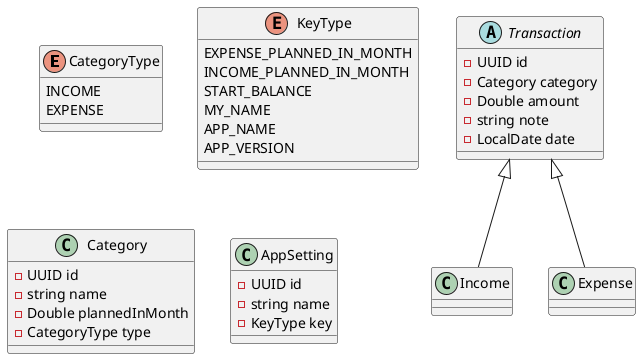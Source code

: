 @startuml Diagramme de classe Smart Money

'https://plantuml.com/class-diagram

enum CategoryType {
INCOME
EXPENSE
}

enum KeyType {
EXPENSE_PLANNED_IN_MONTH
INCOME_PLANNED_IN_MONTH
START_BALANCE
MY_NAME
APP_NAME
APP_VERSION
}

abstract class Transaction {
-UUID id
-Category category
-Double amount
-string note
-LocalDate date
}

Transaction <|-- Income
Transaction <|-- Expense

class Category {
-UUID id
-string name
-Double plannedInMonth
-CategoryType type
}

class AppSetting {
-UUID id
-string name
-KeyType key
}

@enduml